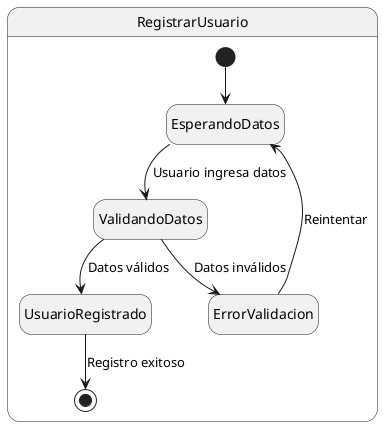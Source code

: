 @startuml Registrar usuario

hide empty description

state RegistrarUsuario{
    [*] --> EsperandoDatos
    EsperandoDatos --> ValidandoDatos : Usuario ingresa datos
    ValidandoDatos --> UsuarioRegistrado : Datos válidos
    ValidandoDatos --> ErrorValidacion : Datos inválidos
    ErrorValidacion --> EsperandoDatos : Reintentar
    UsuarioRegistrado --> [*] : Registro exitoso
}

@enduml
